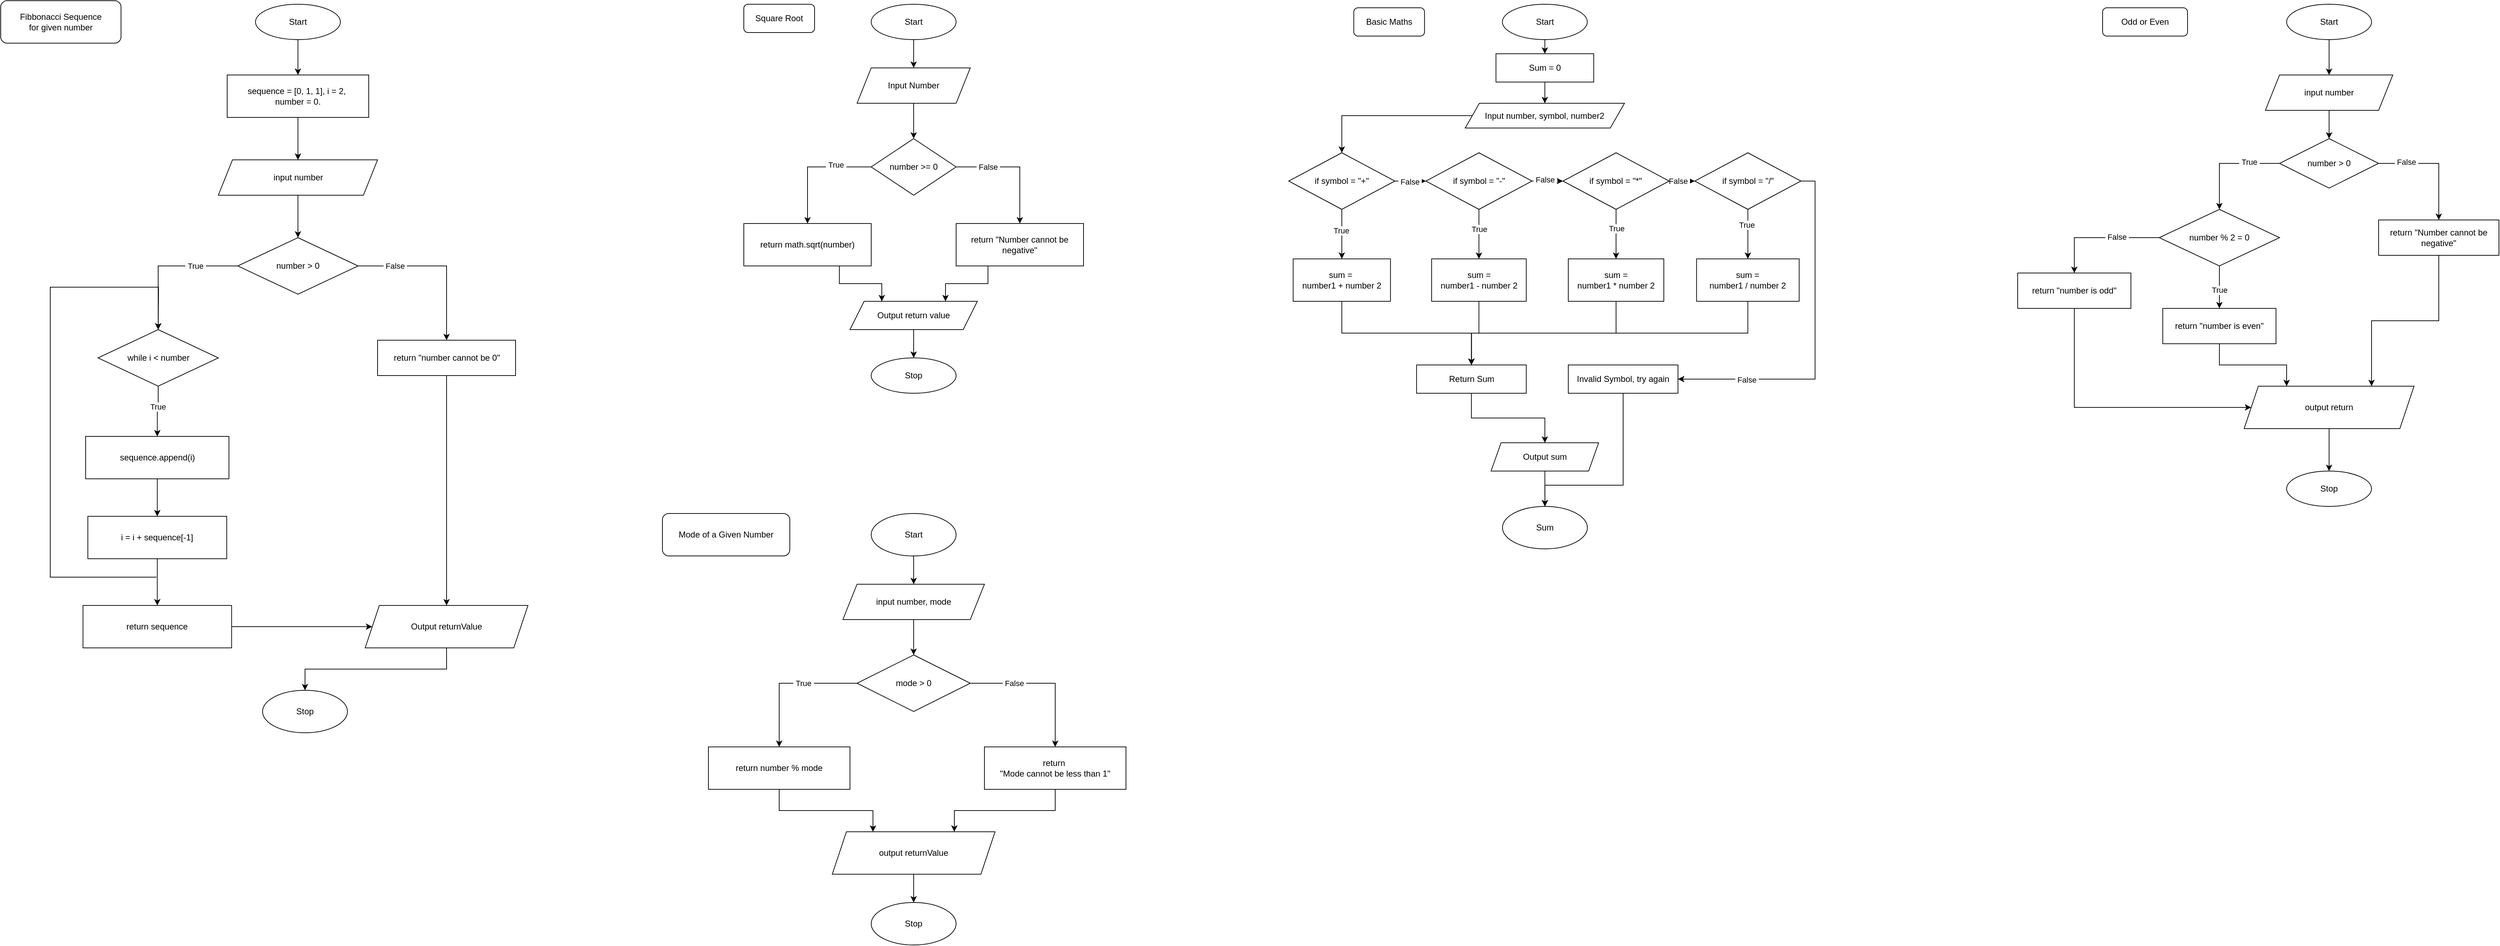 <mxfile version="28.1.0">
  <diagram name="Page-1" id="N7Pm-M6lshDgP5avCQsC">
    <mxGraphModel dx="2479" dy="568" grid="1" gridSize="10" guides="1" tooltips="1" connect="1" arrows="1" fold="1" page="1" pageScale="1" pageWidth="850" pageHeight="1100" math="0" shadow="0">
      <root>
        <mxCell id="0" />
        <mxCell id="1" parent="0" />
        <mxCell id="ULviqefrmIrI3ihV1RMq-7" style="edgeStyle=orthogonalEdgeStyle;rounded=0;orthogonalLoop=1;jettySize=auto;html=1;exitX=0.5;exitY=1;exitDx=0;exitDy=0;entryX=0.5;entryY=0;entryDx=0;entryDy=0;" parent="1" source="ULviqefrmIrI3ihV1RMq-1" target="ULviqefrmIrI3ihV1RMq-3" edge="1">
          <mxGeometry relative="1" as="geometry" />
        </mxCell>
        <mxCell id="ULviqefrmIrI3ihV1RMq-1" value="Start" style="ellipse;whiteSpace=wrap;html=1;" parent="1" vertex="1">
          <mxGeometry x="200" y="80" width="120" height="50" as="geometry" />
        </mxCell>
        <mxCell id="ULviqefrmIrI3ihV1RMq-2" value="Stop" style="ellipse;whiteSpace=wrap;html=1;" parent="1" vertex="1">
          <mxGeometry x="200" y="580" width="120" height="50" as="geometry" />
        </mxCell>
        <mxCell id="ULviqefrmIrI3ihV1RMq-6" style="edgeStyle=orthogonalEdgeStyle;rounded=0;orthogonalLoop=1;jettySize=auto;html=1;exitX=0.5;exitY=1;exitDx=0;exitDy=0;entryX=0.5;entryY=0;entryDx=0;entryDy=0;" parent="1" source="ULviqefrmIrI3ihV1RMq-3" target="ULviqefrmIrI3ihV1RMq-5" edge="1">
          <mxGeometry relative="1" as="geometry" />
        </mxCell>
        <mxCell id="ULviqefrmIrI3ihV1RMq-3" value="Input Number" style="shape=parallelogram;perimeter=parallelogramPerimeter;whiteSpace=wrap;html=1;fixedSize=1;" parent="1" vertex="1">
          <mxGeometry x="180" y="170" width="160" height="50" as="geometry" />
        </mxCell>
        <mxCell id="ULviqefrmIrI3ihV1RMq-10" style="edgeStyle=orthogonalEdgeStyle;rounded=0;orthogonalLoop=1;jettySize=auto;html=1;exitX=0;exitY=0.5;exitDx=0;exitDy=0;entryX=0.5;entryY=0;entryDx=0;entryDy=0;" parent="1" source="ULviqefrmIrI3ihV1RMq-5" target="ULviqefrmIrI3ihV1RMq-8" edge="1">
          <mxGeometry relative="1" as="geometry" />
        </mxCell>
        <mxCell id="ULviqefrmIrI3ihV1RMq-12" value="&amp;nbsp;True&amp;nbsp;" style="edgeLabel;html=1;align=center;verticalAlign=middle;resizable=0;points=[];" parent="ULviqefrmIrI3ihV1RMq-10" vertex="1" connectable="0">
          <mxGeometry x="-0.404" y="-3" relative="1" as="geometry">
            <mxPoint as="offset" />
          </mxGeometry>
        </mxCell>
        <mxCell id="ULviqefrmIrI3ihV1RMq-11" style="edgeStyle=orthogonalEdgeStyle;rounded=0;orthogonalLoop=1;jettySize=auto;html=1;exitX=1;exitY=0.5;exitDx=0;exitDy=0;entryX=0.5;entryY=0;entryDx=0;entryDy=0;" parent="1" source="ULviqefrmIrI3ihV1RMq-5" target="ULviqefrmIrI3ihV1RMq-9" edge="1">
          <mxGeometry relative="1" as="geometry" />
        </mxCell>
        <mxCell id="ULviqefrmIrI3ihV1RMq-13" value="&amp;nbsp;False&amp;nbsp;" style="edgeLabel;html=1;align=center;verticalAlign=middle;resizable=0;points=[];" parent="ULviqefrmIrI3ihV1RMq-11" vertex="1" connectable="0">
          <mxGeometry x="-0.475" relative="1" as="geometry">
            <mxPoint as="offset" />
          </mxGeometry>
        </mxCell>
        <mxCell id="ULviqefrmIrI3ihV1RMq-5" value="number &amp;gt;= 0" style="rhombus;whiteSpace=wrap;html=1;" parent="1" vertex="1">
          <mxGeometry x="200" y="270" width="120" height="80" as="geometry" />
        </mxCell>
        <mxCell id="ULviqefrmIrI3ihV1RMq-15" style="edgeStyle=orthogonalEdgeStyle;rounded=0;orthogonalLoop=1;jettySize=auto;html=1;exitX=0.75;exitY=1;exitDx=0;exitDy=0;entryX=0.25;entryY=0;entryDx=0;entryDy=0;" parent="1" source="ULviqefrmIrI3ihV1RMq-8" target="ULviqefrmIrI3ihV1RMq-14" edge="1">
          <mxGeometry relative="1" as="geometry" />
        </mxCell>
        <mxCell id="ULviqefrmIrI3ihV1RMq-8" value="return math.sqrt(number)" style="rounded=0;whiteSpace=wrap;html=1;" parent="1" vertex="1">
          <mxGeometry x="20" y="390" width="180" height="60" as="geometry" />
        </mxCell>
        <mxCell id="ULviqefrmIrI3ihV1RMq-16" style="edgeStyle=orthogonalEdgeStyle;rounded=0;orthogonalLoop=1;jettySize=auto;html=1;exitX=0.25;exitY=1;exitDx=0;exitDy=0;entryX=0.75;entryY=0;entryDx=0;entryDy=0;" parent="1" source="ULviqefrmIrI3ihV1RMq-9" target="ULviqefrmIrI3ihV1RMq-14" edge="1">
          <mxGeometry relative="1" as="geometry" />
        </mxCell>
        <mxCell id="ULviqefrmIrI3ihV1RMq-9" value="return &quot;Number cannot be negative&quot;" style="rounded=0;whiteSpace=wrap;html=1;" parent="1" vertex="1">
          <mxGeometry x="320" y="390" width="180" height="60" as="geometry" />
        </mxCell>
        <mxCell id="ULviqefrmIrI3ihV1RMq-17" style="edgeStyle=orthogonalEdgeStyle;rounded=0;orthogonalLoop=1;jettySize=auto;html=1;exitX=0.5;exitY=1;exitDx=0;exitDy=0;entryX=0.5;entryY=0;entryDx=0;entryDy=0;" parent="1" source="ULviqefrmIrI3ihV1RMq-14" target="ULviqefrmIrI3ihV1RMq-2" edge="1">
          <mxGeometry relative="1" as="geometry" />
        </mxCell>
        <mxCell id="ULviqefrmIrI3ihV1RMq-14" value="Output return value" style="shape=parallelogram;perimeter=parallelogramPerimeter;whiteSpace=wrap;html=1;fixedSize=1;size=20;" parent="1" vertex="1">
          <mxGeometry x="170" y="500" width="180" height="40" as="geometry" />
        </mxCell>
        <mxCell id="ULviqefrmIrI3ihV1RMq-18" value="Square Root" style="rounded=1;whiteSpace=wrap;html=1;" parent="1" vertex="1">
          <mxGeometry x="20" y="80" width="100" height="40" as="geometry" />
        </mxCell>
        <mxCell id="ULviqefrmIrI3ihV1RMq-36" style="edgeStyle=orthogonalEdgeStyle;rounded=0;orthogonalLoop=1;jettySize=auto;html=1;exitX=0.5;exitY=1;exitDx=0;exitDy=0;entryX=0.5;entryY=0;entryDx=0;entryDy=0;" parent="1" source="ULviqefrmIrI3ihV1RMq-19" target="ULviqefrmIrI3ihV1RMq-35" edge="1">
          <mxGeometry relative="1" as="geometry" />
        </mxCell>
        <mxCell id="ULviqefrmIrI3ihV1RMq-19" value="Start" style="ellipse;whiteSpace=wrap;html=1;" parent="1" vertex="1">
          <mxGeometry x="1091.87" y="80" width="120" height="50" as="geometry" />
        </mxCell>
        <mxCell id="ULviqefrmIrI3ihV1RMq-20" value="Basic Maths" style="rounded=1;whiteSpace=wrap;html=1;" parent="1" vertex="1">
          <mxGeometry x="881.87" y="85" width="100" height="40" as="geometry" />
        </mxCell>
        <mxCell id="ULviqefrmIrI3ihV1RMq-26" style="edgeStyle=orthogonalEdgeStyle;rounded=0;orthogonalLoop=1;jettySize=auto;html=1;entryX=0.5;entryY=0;entryDx=0;entryDy=0;" parent="1" source="ULviqefrmIrI3ihV1RMq-21" target="ULviqefrmIrI3ihV1RMq-22" edge="1">
          <mxGeometry relative="1" as="geometry" />
        </mxCell>
        <mxCell id="ULviqefrmIrI3ihV1RMq-21" value="Input number, symbol, number2" style="shape=parallelogram;perimeter=parallelogramPerimeter;whiteSpace=wrap;html=1;fixedSize=1;" parent="1" vertex="1">
          <mxGeometry x="1039.37" y="220" width="225" height="35" as="geometry" />
        </mxCell>
        <mxCell id="ULviqefrmIrI3ihV1RMq-27" style="edgeStyle=orthogonalEdgeStyle;rounded=0;orthogonalLoop=1;jettySize=auto;html=1;entryX=0;entryY=0.5;entryDx=0;entryDy=0;" parent="1" source="ULviqefrmIrI3ihV1RMq-22" target="ULviqefrmIrI3ihV1RMq-23" edge="1">
          <mxGeometry relative="1" as="geometry" />
        </mxCell>
        <mxCell id="ULviqefrmIrI3ihV1RMq-41" value="&amp;nbsp;False&amp;nbsp;" style="edgeLabel;html=1;align=center;verticalAlign=middle;resizable=0;points=[];" parent="ULviqefrmIrI3ihV1RMq-27" vertex="1" connectable="0">
          <mxGeometry x="-0.065" y="-1" relative="1" as="geometry">
            <mxPoint as="offset" />
          </mxGeometry>
        </mxCell>
        <mxCell id="ULviqefrmIrI3ihV1RMq-40" style="edgeStyle=orthogonalEdgeStyle;rounded=0;orthogonalLoop=1;jettySize=auto;html=1;exitX=0.5;exitY=1;exitDx=0;exitDy=0;entryX=0.5;entryY=0;entryDx=0;entryDy=0;" parent="1" source="ULviqefrmIrI3ihV1RMq-22" target="ULviqefrmIrI3ihV1RMq-33" edge="1">
          <mxGeometry relative="1" as="geometry" />
        </mxCell>
        <mxCell id="ULviqefrmIrI3ihV1RMq-44" value="True" style="edgeLabel;html=1;align=center;verticalAlign=middle;resizable=0;points=[];" parent="ULviqefrmIrI3ihV1RMq-40" vertex="1" connectable="0">
          <mxGeometry x="-0.14" y="-1" relative="1" as="geometry">
            <mxPoint as="offset" />
          </mxGeometry>
        </mxCell>
        <mxCell id="ULviqefrmIrI3ihV1RMq-22" value="if symbol = &quot;+&quot;" style="rhombus;whiteSpace=wrap;html=1;" parent="1" vertex="1">
          <mxGeometry x="789.99" y="290" width="150" height="80" as="geometry" />
        </mxCell>
        <mxCell id="ULviqefrmIrI3ihV1RMq-28" style="edgeStyle=orthogonalEdgeStyle;rounded=0;orthogonalLoop=1;jettySize=auto;html=1;entryX=0;entryY=0.5;entryDx=0;entryDy=0;" parent="1" source="ULviqefrmIrI3ihV1RMq-23" target="ULviqefrmIrI3ihV1RMq-24" edge="1">
          <mxGeometry relative="1" as="geometry" />
        </mxCell>
        <mxCell id="ULviqefrmIrI3ihV1RMq-42" value="&amp;nbsp;False&amp;nbsp;" style="edgeLabel;html=1;align=center;verticalAlign=middle;resizable=0;points=[];" parent="ULviqefrmIrI3ihV1RMq-28" vertex="1" connectable="0">
          <mxGeometry x="-0.177" y="2" relative="1" as="geometry">
            <mxPoint as="offset" />
          </mxGeometry>
        </mxCell>
        <mxCell id="ULviqefrmIrI3ihV1RMq-45" style="edgeStyle=orthogonalEdgeStyle;rounded=0;orthogonalLoop=1;jettySize=auto;html=1;exitX=0.5;exitY=1;exitDx=0;exitDy=0;entryX=0.5;entryY=0;entryDx=0;entryDy=0;" parent="1" source="ULviqefrmIrI3ihV1RMq-23" target="ULviqefrmIrI3ihV1RMq-34" edge="1">
          <mxGeometry relative="1" as="geometry" />
        </mxCell>
        <mxCell id="ULviqefrmIrI3ihV1RMq-48" value="True" style="edgeLabel;html=1;align=center;verticalAlign=middle;resizable=0;points=[];" parent="ULviqefrmIrI3ihV1RMq-45" vertex="1" connectable="0">
          <mxGeometry x="-0.215" relative="1" as="geometry">
            <mxPoint as="offset" />
          </mxGeometry>
        </mxCell>
        <mxCell id="ULviqefrmIrI3ihV1RMq-23" value="if symbol = &quot;-&quot;" style="rhombus;whiteSpace=wrap;html=1;" parent="1" vertex="1">
          <mxGeometry x="983.74" y="290" width="150" height="80" as="geometry" />
        </mxCell>
        <mxCell id="ULviqefrmIrI3ihV1RMq-29" style="edgeStyle=orthogonalEdgeStyle;rounded=0;orthogonalLoop=1;jettySize=auto;html=1;entryX=0;entryY=0.5;entryDx=0;entryDy=0;" parent="1" source="ULviqefrmIrI3ihV1RMq-24" target="ULviqefrmIrI3ihV1RMq-25" edge="1">
          <mxGeometry relative="1" as="geometry" />
        </mxCell>
        <mxCell id="ULviqefrmIrI3ihV1RMq-43" value="&amp;nbsp;False&amp;nbsp;" style="edgeLabel;html=1;align=center;verticalAlign=middle;resizable=0;points=[];" parent="ULviqefrmIrI3ihV1RMq-29" vertex="1" connectable="0">
          <mxGeometry x="-0.448" relative="1" as="geometry">
            <mxPoint as="offset" />
          </mxGeometry>
        </mxCell>
        <mxCell id="ULviqefrmIrI3ihV1RMq-46" style="edgeStyle=orthogonalEdgeStyle;rounded=0;orthogonalLoop=1;jettySize=auto;html=1;exitX=0.5;exitY=1;exitDx=0;exitDy=0;entryX=0.5;entryY=0;entryDx=0;entryDy=0;" parent="1" source="ULviqefrmIrI3ihV1RMq-24" target="ULviqefrmIrI3ihV1RMq-38" edge="1">
          <mxGeometry relative="1" as="geometry" />
        </mxCell>
        <mxCell id="ULviqefrmIrI3ihV1RMq-49" value="True" style="edgeLabel;html=1;align=center;verticalAlign=middle;resizable=0;points=[];" parent="ULviqefrmIrI3ihV1RMq-46" vertex="1" connectable="0">
          <mxGeometry x="-0.24" relative="1" as="geometry">
            <mxPoint as="offset" />
          </mxGeometry>
        </mxCell>
        <mxCell id="ULviqefrmIrI3ihV1RMq-24" value="if symbol = &quot;*&quot;" style="rhombus;whiteSpace=wrap;html=1;" parent="1" vertex="1">
          <mxGeometry x="1177.49" y="290" width="150" height="80" as="geometry" />
        </mxCell>
        <mxCell id="ULviqefrmIrI3ihV1RMq-47" style="edgeStyle=orthogonalEdgeStyle;rounded=0;orthogonalLoop=1;jettySize=auto;html=1;exitX=0.5;exitY=1;exitDx=0;exitDy=0;entryX=0.5;entryY=0;entryDx=0;entryDy=0;" parent="1" source="ULviqefrmIrI3ihV1RMq-25" target="ULviqefrmIrI3ihV1RMq-39" edge="1">
          <mxGeometry relative="1" as="geometry" />
        </mxCell>
        <mxCell id="ULviqefrmIrI3ihV1RMq-50" value="True" style="edgeLabel;html=1;align=center;verticalAlign=middle;resizable=0;points=[];" parent="ULviqefrmIrI3ihV1RMq-47" vertex="1" connectable="0">
          <mxGeometry x="-0.389" y="-2" relative="1" as="geometry">
            <mxPoint as="offset" />
          </mxGeometry>
        </mxCell>
        <mxCell id="ULviqefrmIrI3ihV1RMq-60" style="edgeStyle=orthogonalEdgeStyle;rounded=0;orthogonalLoop=1;jettySize=auto;html=1;exitX=1;exitY=0.5;exitDx=0;exitDy=0;entryX=1;entryY=0.5;entryDx=0;entryDy=0;" parent="1" source="ULviqefrmIrI3ihV1RMq-25" target="ULviqefrmIrI3ihV1RMq-51" edge="1">
          <mxGeometry relative="1" as="geometry" />
        </mxCell>
        <mxCell id="ULviqefrmIrI3ihV1RMq-61" value="&amp;nbsp;False&amp;nbsp;" style="edgeLabel;html=1;align=center;verticalAlign=middle;resizable=0;points=[];" parent="ULviqefrmIrI3ihV1RMq-60" vertex="1" connectable="0">
          <mxGeometry x="0.607" y="1" relative="1" as="geometry">
            <mxPoint as="offset" />
          </mxGeometry>
        </mxCell>
        <mxCell id="ULviqefrmIrI3ihV1RMq-25" value="if symbol = &quot;/&quot;" style="rhombus;whiteSpace=wrap;html=1;" parent="1" vertex="1">
          <mxGeometry x="1363.74" y="290" width="150" height="80" as="geometry" />
        </mxCell>
        <mxCell id="ULviqefrmIrI3ihV1RMq-55" style="edgeStyle=orthogonalEdgeStyle;rounded=0;orthogonalLoop=1;jettySize=auto;html=1;exitX=0.5;exitY=1;exitDx=0;exitDy=0;entryX=0.5;entryY=0;entryDx=0;entryDy=0;" parent="1" source="ULviqefrmIrI3ihV1RMq-33" target="ULviqefrmIrI3ihV1RMq-52" edge="1">
          <mxGeometry relative="1" as="geometry" />
        </mxCell>
        <mxCell id="ULviqefrmIrI3ihV1RMq-33" value="sum =&amp;nbsp;&lt;div&gt;number1 + number 2&lt;/div&gt;" style="rounded=0;whiteSpace=wrap;html=1;" parent="1" vertex="1">
          <mxGeometry x="796.24" y="440" width="137.51" height="60" as="geometry" />
        </mxCell>
        <mxCell id="ULviqefrmIrI3ihV1RMq-59" style="edgeStyle=orthogonalEdgeStyle;rounded=0;orthogonalLoop=1;jettySize=auto;html=1;exitX=0.5;exitY=1;exitDx=0;exitDy=0;entryX=0.5;entryY=0;entryDx=0;entryDy=0;" parent="1" source="ULviqefrmIrI3ihV1RMq-34" target="ULviqefrmIrI3ihV1RMq-52" edge="1">
          <mxGeometry relative="1" as="geometry" />
        </mxCell>
        <mxCell id="ULviqefrmIrI3ihV1RMq-34" value="sum =&lt;div&gt;number1 - number 2&lt;/div&gt;" style="rounded=0;whiteSpace=wrap;html=1;" parent="1" vertex="1">
          <mxGeometry x="991.86" y="440" width="133.76" height="60" as="geometry" />
        </mxCell>
        <mxCell id="ULviqefrmIrI3ihV1RMq-37" style="edgeStyle=orthogonalEdgeStyle;rounded=0;orthogonalLoop=1;jettySize=auto;html=1;exitX=0.5;exitY=1;exitDx=0;exitDy=0;entryX=0.5;entryY=0;entryDx=0;entryDy=0;" parent="1" source="ULviqefrmIrI3ihV1RMq-35" target="ULviqefrmIrI3ihV1RMq-21" edge="1">
          <mxGeometry relative="1" as="geometry" />
        </mxCell>
        <mxCell id="ULviqefrmIrI3ihV1RMq-35" value="Sum = 0" style="rounded=0;whiteSpace=wrap;html=1;" parent="1" vertex="1">
          <mxGeometry x="1082.8" y="150" width="138.13" height="40" as="geometry" />
        </mxCell>
        <mxCell id="ULviqefrmIrI3ihV1RMq-57" style="edgeStyle=orthogonalEdgeStyle;rounded=0;orthogonalLoop=1;jettySize=auto;html=1;exitX=0.5;exitY=1;exitDx=0;exitDy=0;entryX=0.5;entryY=0;entryDx=0;entryDy=0;" parent="1" source="ULviqefrmIrI3ihV1RMq-38" target="ULviqefrmIrI3ihV1RMq-52" edge="1">
          <mxGeometry relative="1" as="geometry" />
        </mxCell>
        <mxCell id="ULviqefrmIrI3ihV1RMq-38" value="sum =&lt;div&gt;number1 * number 2&lt;/div&gt;" style="rounded=0;whiteSpace=wrap;html=1;" parent="1" vertex="1">
          <mxGeometry x="1184.99" y="440" width="134.99" height="60" as="geometry" />
        </mxCell>
        <mxCell id="ULviqefrmIrI3ihV1RMq-58" style="edgeStyle=orthogonalEdgeStyle;rounded=0;orthogonalLoop=1;jettySize=auto;html=1;exitX=0.5;exitY=1;exitDx=0;exitDy=0;entryX=0.5;entryY=0;entryDx=0;entryDy=0;" parent="1" source="ULviqefrmIrI3ihV1RMq-39" target="ULviqefrmIrI3ihV1RMq-52" edge="1">
          <mxGeometry relative="1" as="geometry" />
        </mxCell>
        <mxCell id="ULviqefrmIrI3ihV1RMq-39" value="sum =&lt;div&gt;number1 / number 2&lt;/div&gt;" style="rounded=0;whiteSpace=wrap;html=1;" parent="1" vertex="1">
          <mxGeometry x="1366.24" y="440" width="145" height="60" as="geometry" />
        </mxCell>
        <mxCell id="ULviqefrmIrI3ihV1RMq-64" style="edgeStyle=orthogonalEdgeStyle;rounded=0;orthogonalLoop=1;jettySize=auto;html=1;exitX=0.5;exitY=1;exitDx=0;exitDy=0;entryX=0.5;entryY=0;entryDx=0;entryDy=0;" parent="1" source="ULviqefrmIrI3ihV1RMq-51" target="ULviqefrmIrI3ihV1RMq-54" edge="1">
          <mxGeometry relative="1" as="geometry">
            <Array as="points">
              <mxPoint x="1263" y="760" />
              <mxPoint x="1152" y="760" />
            </Array>
          </mxGeometry>
        </mxCell>
        <mxCell id="ULviqefrmIrI3ihV1RMq-51" value="Invalid Symbol, try again" style="rounded=0;whiteSpace=wrap;html=1;" parent="1" vertex="1">
          <mxGeometry x="1184.99" y="590" width="155" height="40" as="geometry" />
        </mxCell>
        <mxCell id="ULviqefrmIrI3ihV1RMq-62" style="edgeStyle=orthogonalEdgeStyle;rounded=0;orthogonalLoop=1;jettySize=auto;html=1;exitX=0.5;exitY=1;exitDx=0;exitDy=0;entryX=0.5;entryY=0;entryDx=0;entryDy=0;" parent="1" source="ULviqefrmIrI3ihV1RMq-52" target="ULviqefrmIrI3ihV1RMq-53" edge="1">
          <mxGeometry relative="1" as="geometry" />
        </mxCell>
        <mxCell id="ULviqefrmIrI3ihV1RMq-52" value="Return Sum" style="rounded=0;whiteSpace=wrap;html=1;" parent="1" vertex="1">
          <mxGeometry x="970.62" y="590" width="155" height="40" as="geometry" />
        </mxCell>
        <mxCell id="ULviqefrmIrI3ihV1RMq-63" style="edgeStyle=orthogonalEdgeStyle;rounded=0;orthogonalLoop=1;jettySize=auto;html=1;exitX=0.5;exitY=1;exitDx=0;exitDy=0;entryX=0.5;entryY=0;entryDx=0;entryDy=0;" parent="1" source="ULviqefrmIrI3ihV1RMq-53" target="ULviqefrmIrI3ihV1RMq-54" edge="1">
          <mxGeometry relative="1" as="geometry" />
        </mxCell>
        <mxCell id="ULviqefrmIrI3ihV1RMq-53" value="Output sum" style="shape=parallelogram;perimeter=parallelogramPerimeter;whiteSpace=wrap;html=1;fixedSize=1;size=14.13;" parent="1" vertex="1">
          <mxGeometry x="1075.87" y="700" width="152" height="40" as="geometry" />
        </mxCell>
        <mxCell id="ULviqefrmIrI3ihV1RMq-54" value="Sum" style="ellipse;whiteSpace=wrap;html=1;" parent="1" vertex="1">
          <mxGeometry x="1092" y="790" width="120" height="60" as="geometry" />
        </mxCell>
        <mxCell id="rDMae4r01eL3OOVDdPtL-11" style="edgeStyle=orthogonalEdgeStyle;rounded=0;orthogonalLoop=1;jettySize=auto;html=1;exitX=0.5;exitY=1;exitDx=0;exitDy=0;entryX=0.5;entryY=0;entryDx=0;entryDy=0;" parent="1" source="rDMae4r01eL3OOVDdPtL-1" target="rDMae4r01eL3OOVDdPtL-3" edge="1">
          <mxGeometry relative="1" as="geometry" />
        </mxCell>
        <mxCell id="rDMae4r01eL3OOVDdPtL-1" value="Start" style="ellipse;whiteSpace=wrap;html=1;" parent="1" vertex="1">
          <mxGeometry x="2200" y="80" width="120" height="50" as="geometry" />
        </mxCell>
        <mxCell id="rDMae4r01eL3OOVDdPtL-2" value="Odd or Even" style="rounded=1;whiteSpace=wrap;html=1;" parent="1" vertex="1">
          <mxGeometry x="1940" y="85" width="120" height="40" as="geometry" />
        </mxCell>
        <mxCell id="rDMae4r01eL3OOVDdPtL-10" style="edgeStyle=orthogonalEdgeStyle;rounded=0;orthogonalLoop=1;jettySize=auto;html=1;exitX=0.5;exitY=1;exitDx=0;exitDy=0;entryX=0.5;entryY=0;entryDx=0;entryDy=0;" parent="1" source="rDMae4r01eL3OOVDdPtL-3" target="rDMae4r01eL3OOVDdPtL-4" edge="1">
          <mxGeometry relative="1" as="geometry" />
        </mxCell>
        <mxCell id="rDMae4r01eL3OOVDdPtL-3" value="input number" style="shape=parallelogram;perimeter=parallelogramPerimeter;whiteSpace=wrap;html=1;fixedSize=1;" parent="1" vertex="1">
          <mxGeometry x="2170" y="180" width="180" height="50" as="geometry" />
        </mxCell>
        <mxCell id="rDMae4r01eL3OOVDdPtL-7" style="edgeStyle=orthogonalEdgeStyle;rounded=0;orthogonalLoop=1;jettySize=auto;html=1;exitX=0;exitY=0.5;exitDx=0;exitDy=0;entryX=0.5;entryY=0;entryDx=0;entryDy=0;" parent="1" source="rDMae4r01eL3OOVDdPtL-4" target="rDMae4r01eL3OOVDdPtL-6" edge="1">
          <mxGeometry relative="1" as="geometry" />
        </mxCell>
        <mxCell id="rDMae4r01eL3OOVDdPtL-17" value="&amp;nbsp;True&amp;nbsp;" style="edgeLabel;html=1;align=center;verticalAlign=middle;resizable=0;points=[];" parent="rDMae4r01eL3OOVDdPtL-7" vertex="1" connectable="0">
          <mxGeometry x="-0.421" y="-2" relative="1" as="geometry">
            <mxPoint as="offset" />
          </mxGeometry>
        </mxCell>
        <mxCell id="rDMae4r01eL3OOVDdPtL-12" style="edgeStyle=orthogonalEdgeStyle;rounded=0;orthogonalLoop=1;jettySize=auto;html=1;exitX=1;exitY=0.5;exitDx=0;exitDy=0;entryX=0.5;entryY=0;entryDx=0;entryDy=0;" parent="1" source="rDMae4r01eL3OOVDdPtL-4" target="rDMae4r01eL3OOVDdPtL-9" edge="1">
          <mxGeometry relative="1" as="geometry" />
        </mxCell>
        <mxCell id="rDMae4r01eL3OOVDdPtL-18" value="&amp;nbsp;False&amp;nbsp;" style="edgeLabel;html=1;align=center;verticalAlign=middle;resizable=0;points=[];" parent="rDMae4r01eL3OOVDdPtL-12" vertex="1" connectable="0">
          <mxGeometry x="-0.532" y="2" relative="1" as="geometry">
            <mxPoint as="offset" />
          </mxGeometry>
        </mxCell>
        <mxCell id="rDMae4r01eL3OOVDdPtL-4" value="number &amp;gt; 0" style="rhombus;whiteSpace=wrap;html=1;" parent="1" vertex="1">
          <mxGeometry x="2190" y="270" width="140" height="70" as="geometry" />
        </mxCell>
        <mxCell id="rDMae4r01eL3OOVDdPtL-15" style="edgeStyle=orthogonalEdgeStyle;rounded=0;orthogonalLoop=1;jettySize=auto;html=1;exitX=0;exitY=0.5;exitDx=0;exitDy=0;entryX=0.5;entryY=0;entryDx=0;entryDy=0;" parent="1" source="rDMae4r01eL3OOVDdPtL-6" target="rDMae4r01eL3OOVDdPtL-13" edge="1">
          <mxGeometry relative="1" as="geometry" />
        </mxCell>
        <mxCell id="rDMae4r01eL3OOVDdPtL-16" value="&amp;nbsp;False&amp;nbsp;" style="edgeLabel;html=1;align=center;verticalAlign=middle;resizable=0;points=[];" parent="rDMae4r01eL3OOVDdPtL-15" vertex="1" connectable="0">
          <mxGeometry x="-0.289" y="-1" relative="1" as="geometry">
            <mxPoint as="offset" />
          </mxGeometry>
        </mxCell>
        <mxCell id="rDMae4r01eL3OOVDdPtL-19" style="edgeStyle=orthogonalEdgeStyle;rounded=0;orthogonalLoop=1;jettySize=auto;html=1;exitX=0.5;exitY=1;exitDx=0;exitDy=0;entryX=0.5;entryY=0;entryDx=0;entryDy=0;" parent="1" source="rDMae4r01eL3OOVDdPtL-6" target="rDMae4r01eL3OOVDdPtL-14" edge="1">
          <mxGeometry relative="1" as="geometry" />
        </mxCell>
        <mxCell id="rDMae4r01eL3OOVDdPtL-20" value="True" style="edgeLabel;html=1;align=center;verticalAlign=middle;resizable=0;points=[];" parent="rDMae4r01eL3OOVDdPtL-19" vertex="1" connectable="0">
          <mxGeometry x="0.113" relative="1" as="geometry">
            <mxPoint as="offset" />
          </mxGeometry>
        </mxCell>
        <mxCell id="rDMae4r01eL3OOVDdPtL-6" value="number % 2 = 0" style="rhombus;whiteSpace=wrap;html=1;" parent="1" vertex="1">
          <mxGeometry x="2020" y="370" width="170" height="80" as="geometry" />
        </mxCell>
        <mxCell id="rDMae4r01eL3OOVDdPtL-24" style="edgeStyle=orthogonalEdgeStyle;rounded=0;orthogonalLoop=1;jettySize=auto;html=1;exitX=0.5;exitY=1;exitDx=0;exitDy=0;entryX=0.75;entryY=0;entryDx=0;entryDy=0;" parent="1" source="rDMae4r01eL3OOVDdPtL-9" target="rDMae4r01eL3OOVDdPtL-21" edge="1">
          <mxGeometry relative="1" as="geometry" />
        </mxCell>
        <mxCell id="rDMae4r01eL3OOVDdPtL-9" value="return &quot;Number cannot be negative&quot;" style="rounded=0;whiteSpace=wrap;html=1;" parent="1" vertex="1">
          <mxGeometry x="2330" y="385" width="170" height="50" as="geometry" />
        </mxCell>
        <mxCell id="rDMae4r01eL3OOVDdPtL-22" style="edgeStyle=orthogonalEdgeStyle;rounded=0;orthogonalLoop=1;jettySize=auto;html=1;exitX=0.5;exitY=1;exitDx=0;exitDy=0;entryX=0;entryY=0.5;entryDx=0;entryDy=0;" parent="1" source="rDMae4r01eL3OOVDdPtL-13" target="rDMae4r01eL3OOVDdPtL-21" edge="1">
          <mxGeometry relative="1" as="geometry">
            <Array as="points">
              <mxPoint x="1900" y="650" />
            </Array>
          </mxGeometry>
        </mxCell>
        <mxCell id="rDMae4r01eL3OOVDdPtL-13" value="return &quot;number is odd&quot;" style="rounded=0;whiteSpace=wrap;html=1;" parent="1" vertex="1">
          <mxGeometry x="1820" y="460" width="160" height="50" as="geometry" />
        </mxCell>
        <mxCell id="rDMae4r01eL3OOVDdPtL-23" style="edgeStyle=orthogonalEdgeStyle;rounded=0;orthogonalLoop=1;jettySize=auto;html=1;exitX=0.5;exitY=1;exitDx=0;exitDy=0;entryX=0.25;entryY=0;entryDx=0;entryDy=0;" parent="1" source="rDMae4r01eL3OOVDdPtL-14" target="rDMae4r01eL3OOVDdPtL-21" edge="1">
          <mxGeometry relative="1" as="geometry" />
        </mxCell>
        <mxCell id="rDMae4r01eL3OOVDdPtL-14" value="return &quot;number is even&quot;" style="rounded=0;whiteSpace=wrap;html=1;" parent="1" vertex="1">
          <mxGeometry x="2025" y="510" width="160" height="50" as="geometry" />
        </mxCell>
        <mxCell id="rDMae4r01eL3OOVDdPtL-26" style="edgeStyle=orthogonalEdgeStyle;rounded=0;orthogonalLoop=1;jettySize=auto;html=1;exitX=0.5;exitY=1;exitDx=0;exitDy=0;entryX=0.5;entryY=0;entryDx=0;entryDy=0;" parent="1" source="rDMae4r01eL3OOVDdPtL-21" target="rDMae4r01eL3OOVDdPtL-25" edge="1">
          <mxGeometry relative="1" as="geometry" />
        </mxCell>
        <mxCell id="rDMae4r01eL3OOVDdPtL-21" value="output return" style="shape=parallelogram;perimeter=parallelogramPerimeter;whiteSpace=wrap;html=1;fixedSize=1;" parent="1" vertex="1">
          <mxGeometry x="2140" y="620" width="240" height="60" as="geometry" />
        </mxCell>
        <mxCell id="rDMae4r01eL3OOVDdPtL-25" value="Stop" style="ellipse;whiteSpace=wrap;html=1;" parent="1" vertex="1">
          <mxGeometry x="2200" y="740" width="120" height="50" as="geometry" />
        </mxCell>
        <mxCell id="awhtREFP2zytxqU-kSv6-9" style="edgeStyle=orthogonalEdgeStyle;rounded=0;orthogonalLoop=1;jettySize=auto;html=1;exitX=0.5;exitY=1;exitDx=0;exitDy=0;entryX=0.5;entryY=0;entryDx=0;entryDy=0;" edge="1" parent="1" source="awhtREFP2zytxqU-kSv6-1" target="awhtREFP2zytxqU-kSv6-4">
          <mxGeometry relative="1" as="geometry" />
        </mxCell>
        <mxCell id="awhtREFP2zytxqU-kSv6-1" value="Start" style="ellipse;whiteSpace=wrap;html=1;" vertex="1" parent="1">
          <mxGeometry x="200" y="800" width="120" height="60" as="geometry" />
        </mxCell>
        <mxCell id="awhtREFP2zytxqU-kSv6-2" value="Stop" style="ellipse;whiteSpace=wrap;html=1;" vertex="1" parent="1">
          <mxGeometry x="200" y="1350" width="120" height="60" as="geometry" />
        </mxCell>
        <mxCell id="awhtREFP2zytxqU-kSv6-3" value="Mode of a Given Number" style="rounded=1;whiteSpace=wrap;html=1;" vertex="1" parent="1">
          <mxGeometry x="-95" y="800" width="180" height="60" as="geometry" />
        </mxCell>
        <mxCell id="awhtREFP2zytxqU-kSv6-10" style="edgeStyle=orthogonalEdgeStyle;rounded=0;orthogonalLoop=1;jettySize=auto;html=1;exitX=0.5;exitY=1;exitDx=0;exitDy=0;entryX=0.5;entryY=0;entryDx=0;entryDy=0;" edge="1" parent="1" source="awhtREFP2zytxqU-kSv6-4" target="awhtREFP2zytxqU-kSv6-5">
          <mxGeometry relative="1" as="geometry" />
        </mxCell>
        <mxCell id="awhtREFP2zytxqU-kSv6-4" value="input number, mode" style="shape=parallelogram;perimeter=parallelogramPerimeter;whiteSpace=wrap;html=1;fixedSize=1;" vertex="1" parent="1">
          <mxGeometry x="160" y="900" width="200" height="50" as="geometry" />
        </mxCell>
        <mxCell id="awhtREFP2zytxqU-kSv6-11" style="edgeStyle=orthogonalEdgeStyle;rounded=0;orthogonalLoop=1;jettySize=auto;html=1;exitX=0;exitY=0.5;exitDx=0;exitDy=0;entryX=0.5;entryY=0;entryDx=0;entryDy=0;" edge="1" parent="1" source="awhtREFP2zytxqU-kSv6-5" target="awhtREFP2zytxqU-kSv6-6">
          <mxGeometry relative="1" as="geometry" />
        </mxCell>
        <mxCell id="awhtREFP2zytxqU-kSv6-21" value="&amp;nbsp;True&amp;nbsp;" style="edgeLabel;html=1;align=center;verticalAlign=middle;resizable=0;points=[];" vertex="1" connectable="0" parent="awhtREFP2zytxqU-kSv6-11">
          <mxGeometry x="-0.236" relative="1" as="geometry">
            <mxPoint as="offset" />
          </mxGeometry>
        </mxCell>
        <mxCell id="awhtREFP2zytxqU-kSv6-12" style="edgeStyle=orthogonalEdgeStyle;rounded=0;orthogonalLoop=1;jettySize=auto;html=1;exitX=1;exitY=0.5;exitDx=0;exitDy=0;entryX=0.5;entryY=0;entryDx=0;entryDy=0;" edge="1" parent="1" source="awhtREFP2zytxqU-kSv6-5" target="awhtREFP2zytxqU-kSv6-8">
          <mxGeometry relative="1" as="geometry" />
        </mxCell>
        <mxCell id="awhtREFP2zytxqU-kSv6-22" value="&amp;nbsp;False&amp;nbsp;" style="edgeLabel;html=1;align=center;verticalAlign=middle;resizable=0;points=[];" vertex="1" connectable="0" parent="awhtREFP2zytxqU-kSv6-12">
          <mxGeometry x="-0.414" relative="1" as="geometry">
            <mxPoint as="offset" />
          </mxGeometry>
        </mxCell>
        <mxCell id="awhtREFP2zytxqU-kSv6-5" value="mode &amp;gt; 0" style="rhombus;whiteSpace=wrap;html=1;" vertex="1" parent="1">
          <mxGeometry x="180" y="1000" width="160" height="80" as="geometry" />
        </mxCell>
        <mxCell id="awhtREFP2zytxqU-kSv6-13" style="edgeStyle=orthogonalEdgeStyle;rounded=0;orthogonalLoop=1;jettySize=auto;html=1;exitX=0.5;exitY=1;exitDx=0;exitDy=0;entryX=0.25;entryY=0;entryDx=0;entryDy=0;" edge="1" parent="1" source="awhtREFP2zytxqU-kSv6-6" target="awhtREFP2zytxqU-kSv6-7">
          <mxGeometry relative="1" as="geometry" />
        </mxCell>
        <mxCell id="awhtREFP2zytxqU-kSv6-6" value="return number % mode" style="rounded=0;whiteSpace=wrap;html=1;" vertex="1" parent="1">
          <mxGeometry x="-30" y="1130" width="200" height="60" as="geometry" />
        </mxCell>
        <mxCell id="awhtREFP2zytxqU-kSv6-15" style="edgeStyle=orthogonalEdgeStyle;rounded=0;orthogonalLoop=1;jettySize=auto;html=1;exitX=0.5;exitY=1;exitDx=0;exitDy=0;entryX=0.5;entryY=0;entryDx=0;entryDy=0;" edge="1" parent="1" source="awhtREFP2zytxqU-kSv6-7" target="awhtREFP2zytxqU-kSv6-2">
          <mxGeometry relative="1" as="geometry" />
        </mxCell>
        <mxCell id="awhtREFP2zytxqU-kSv6-7" value="output returnValue" style="shape=parallelogram;perimeter=parallelogramPerimeter;whiteSpace=wrap;html=1;fixedSize=1;" vertex="1" parent="1">
          <mxGeometry x="145" y="1250" width="230" height="60" as="geometry" />
        </mxCell>
        <mxCell id="awhtREFP2zytxqU-kSv6-14" style="edgeStyle=orthogonalEdgeStyle;rounded=0;orthogonalLoop=1;jettySize=auto;html=1;exitX=0.5;exitY=1;exitDx=0;exitDy=0;entryX=0.75;entryY=0;entryDx=0;entryDy=0;" edge="1" parent="1" source="awhtREFP2zytxqU-kSv6-8" target="awhtREFP2zytxqU-kSv6-7">
          <mxGeometry relative="1" as="geometry" />
        </mxCell>
        <mxCell id="awhtREFP2zytxqU-kSv6-8" value="return&amp;nbsp;&lt;div&gt;&quot;Mode cannot be less than 1&quot;&lt;/div&gt;" style="rounded=0;whiteSpace=wrap;html=1;" vertex="1" parent="1">
          <mxGeometry x="360" y="1130" width="200" height="60" as="geometry" />
        </mxCell>
        <mxCell id="awhtREFP2zytxqU-kSv6-16" value="Fibbonacci Sequence&lt;div&gt;for given number&lt;/div&gt;" style="rounded=1;whiteSpace=wrap;html=1;" vertex="1" parent="1">
          <mxGeometry x="-1030" y="75" width="170" height="60" as="geometry" />
        </mxCell>
        <mxCell id="awhtREFP2zytxqU-kSv6-24" value="" style="edgeStyle=orthogonalEdgeStyle;rounded=0;orthogonalLoop=1;jettySize=auto;html=1;" edge="1" parent="1" source="awhtREFP2zytxqU-kSv6-17" target="awhtREFP2zytxqU-kSv6-18">
          <mxGeometry relative="1" as="geometry" />
        </mxCell>
        <mxCell id="awhtREFP2zytxqU-kSv6-17" value="Start" style="ellipse;whiteSpace=wrap;html=1;" vertex="1" parent="1">
          <mxGeometry x="-670" y="80" width="120" height="50" as="geometry" />
        </mxCell>
        <mxCell id="awhtREFP2zytxqU-kSv6-25" value="" style="edgeStyle=orthogonalEdgeStyle;rounded=0;orthogonalLoop=1;jettySize=auto;html=1;" edge="1" parent="1" source="awhtREFP2zytxqU-kSv6-18" target="awhtREFP2zytxqU-kSv6-20">
          <mxGeometry relative="1" as="geometry" />
        </mxCell>
        <mxCell id="awhtREFP2zytxqU-kSv6-18" value="sequence = [0, 1, 1], i = 2,&amp;nbsp;&lt;div&gt;number = 0.&lt;/div&gt;" style="rounded=0;whiteSpace=wrap;html=1;" vertex="1" parent="1">
          <mxGeometry x="-710" y="180" width="200" height="60" as="geometry" />
        </mxCell>
        <mxCell id="awhtREFP2zytxqU-kSv6-28" style="edgeStyle=orthogonalEdgeStyle;rounded=0;orthogonalLoop=1;jettySize=auto;html=1;exitX=0;exitY=0.5;exitDx=0;exitDy=0;entryX=0.5;entryY=0;entryDx=0;entryDy=0;" edge="1" parent="1" source="awhtREFP2zytxqU-kSv6-19" target="awhtREFP2zytxqU-kSv6-27">
          <mxGeometry relative="1" as="geometry" />
        </mxCell>
        <mxCell id="awhtREFP2zytxqU-kSv6-29" value="&amp;nbsp;True&amp;nbsp;" style="edgeLabel;html=1;align=center;verticalAlign=middle;resizable=0;points=[];" vertex="1" connectable="0" parent="awhtREFP2zytxqU-kSv6-28">
          <mxGeometry x="-0.406" relative="1" as="geometry">
            <mxPoint as="offset" />
          </mxGeometry>
        </mxCell>
        <mxCell id="awhtREFP2zytxqU-kSv6-40" style="edgeStyle=orthogonalEdgeStyle;rounded=0;orthogonalLoop=1;jettySize=auto;html=1;entryX=0.5;entryY=0;entryDx=0;entryDy=0;" edge="1" parent="1" source="awhtREFP2zytxqU-kSv6-19" target="awhtREFP2zytxqU-kSv6-37">
          <mxGeometry relative="1" as="geometry" />
        </mxCell>
        <mxCell id="awhtREFP2zytxqU-kSv6-41" value="&amp;nbsp;False&amp;nbsp;" style="edgeLabel;html=1;align=center;verticalAlign=middle;resizable=0;points=[];" vertex="1" connectable="0" parent="awhtREFP2zytxqU-kSv6-40">
          <mxGeometry x="-0.548" relative="1" as="geometry">
            <mxPoint as="offset" />
          </mxGeometry>
        </mxCell>
        <mxCell id="awhtREFP2zytxqU-kSv6-19" value="number &amp;gt; 0" style="rhombus;whiteSpace=wrap;html=1;" vertex="1" parent="1">
          <mxGeometry x="-695" y="410" width="170" height="80" as="geometry" />
        </mxCell>
        <mxCell id="awhtREFP2zytxqU-kSv6-26" value="" style="edgeStyle=orthogonalEdgeStyle;rounded=0;orthogonalLoop=1;jettySize=auto;html=1;" edge="1" parent="1" source="awhtREFP2zytxqU-kSv6-20" target="awhtREFP2zytxqU-kSv6-19">
          <mxGeometry relative="1" as="geometry" />
        </mxCell>
        <mxCell id="awhtREFP2zytxqU-kSv6-20" value="input number" style="shape=parallelogram;perimeter=parallelogramPerimeter;whiteSpace=wrap;html=1;fixedSize=1;" vertex="1" parent="1">
          <mxGeometry x="-722.5" y="300" width="225" height="50" as="geometry" />
        </mxCell>
        <mxCell id="awhtREFP2zytxqU-kSv6-31" style="edgeStyle=orthogonalEdgeStyle;rounded=0;orthogonalLoop=1;jettySize=auto;html=1;exitX=0.5;exitY=1;exitDx=0;exitDy=0;entryX=0.5;entryY=0;entryDx=0;entryDy=0;" edge="1" parent="1" source="awhtREFP2zytxqU-kSv6-27" target="awhtREFP2zytxqU-kSv6-30">
          <mxGeometry relative="1" as="geometry" />
        </mxCell>
        <mxCell id="awhtREFP2zytxqU-kSv6-32" value="True" style="edgeLabel;html=1;align=center;verticalAlign=middle;resizable=0;points=[];" vertex="1" connectable="0" parent="awhtREFP2zytxqU-kSv6-31">
          <mxGeometry x="-0.221" y="-1" relative="1" as="geometry">
            <mxPoint y="1" as="offset" />
          </mxGeometry>
        </mxCell>
        <mxCell id="awhtREFP2zytxqU-kSv6-27" value="while i &amp;lt; number" style="rhombus;whiteSpace=wrap;html=1;" vertex="1" parent="1">
          <mxGeometry x="-892.5" y="540" width="170" height="80" as="geometry" />
        </mxCell>
        <mxCell id="awhtREFP2zytxqU-kSv6-34" style="edgeStyle=orthogonalEdgeStyle;rounded=0;orthogonalLoop=1;jettySize=auto;html=1;exitX=0.5;exitY=1;exitDx=0;exitDy=0;entryX=0.5;entryY=0;entryDx=0;entryDy=0;" edge="1" parent="1" source="awhtREFP2zytxqU-kSv6-30" target="awhtREFP2zytxqU-kSv6-33">
          <mxGeometry relative="1" as="geometry" />
        </mxCell>
        <mxCell id="awhtREFP2zytxqU-kSv6-30" value="sequence.append(i)" style="rounded=0;whiteSpace=wrap;html=1;" vertex="1" parent="1">
          <mxGeometry x="-910" y="690.97" width="202.5" height="60" as="geometry" />
        </mxCell>
        <mxCell id="awhtREFP2zytxqU-kSv6-44" style="edgeStyle=orthogonalEdgeStyle;rounded=0;orthogonalLoop=1;jettySize=auto;html=1;entryX=0.5;entryY=0;entryDx=0;entryDy=0;" edge="1" parent="1" source="awhtREFP2zytxqU-kSv6-33" target="awhtREFP2zytxqU-kSv6-36">
          <mxGeometry relative="1" as="geometry" />
        </mxCell>
        <mxCell id="awhtREFP2zytxqU-kSv6-33" value="i = i + sequence[-1]" style="rounded=0;whiteSpace=wrap;html=1;" vertex="1" parent="1">
          <mxGeometry x="-906.87" y="803.97" width="196.25" height="60" as="geometry" />
        </mxCell>
        <mxCell id="awhtREFP2zytxqU-kSv6-50" style="edgeStyle=orthogonalEdgeStyle;rounded=0;orthogonalLoop=1;jettySize=auto;html=1;entryX=0;entryY=0.5;entryDx=0;entryDy=0;" edge="1" parent="1" source="awhtREFP2zytxqU-kSv6-36" target="awhtREFP2zytxqU-kSv6-48">
          <mxGeometry relative="1" as="geometry" />
        </mxCell>
        <mxCell id="awhtREFP2zytxqU-kSv6-36" value="return sequence" style="rounded=0;whiteSpace=wrap;html=1;" vertex="1" parent="1">
          <mxGeometry x="-913.74" y="930" width="210" height="60" as="geometry" />
        </mxCell>
        <mxCell id="awhtREFP2zytxqU-kSv6-49" style="edgeStyle=orthogonalEdgeStyle;rounded=0;orthogonalLoop=1;jettySize=auto;html=1;exitX=0.5;exitY=1;exitDx=0;exitDy=0;entryX=0.5;entryY=0;entryDx=0;entryDy=0;" edge="1" parent="1" source="awhtREFP2zytxqU-kSv6-37" target="awhtREFP2zytxqU-kSv6-48">
          <mxGeometry relative="1" as="geometry" />
        </mxCell>
        <mxCell id="awhtREFP2zytxqU-kSv6-37" value="return &quot;number cannot be 0&quot;" style="rounded=0;whiteSpace=wrap;html=1;" vertex="1" parent="1">
          <mxGeometry x="-497.5" y="555" width="195" height="50" as="geometry" />
        </mxCell>
        <mxCell id="awhtREFP2zytxqU-kSv6-46" value="" style="endArrow=classic;html=1;rounded=0;entryX=0.5;entryY=0;entryDx=0;entryDy=0;" edge="1" parent="1" target="awhtREFP2zytxqU-kSv6-27">
          <mxGeometry width="50" height="50" relative="1" as="geometry">
            <mxPoint x="-810" y="890" as="sourcePoint" />
            <mxPoint x="-810" y="490" as="targetPoint" />
            <Array as="points">
              <mxPoint x="-960" y="890" />
              <mxPoint x="-960" y="480" />
              <mxPoint x="-807" y="480" />
            </Array>
          </mxGeometry>
        </mxCell>
        <mxCell id="awhtREFP2zytxqU-kSv6-47" value="Stop" style="ellipse;whiteSpace=wrap;html=1;" vertex="1" parent="1">
          <mxGeometry x="-660" y="1050" width="120" height="60" as="geometry" />
        </mxCell>
        <mxCell id="awhtREFP2zytxqU-kSv6-51" style="edgeStyle=orthogonalEdgeStyle;rounded=0;orthogonalLoop=1;jettySize=auto;html=1;exitX=0.5;exitY=1;exitDx=0;exitDy=0;entryX=0.5;entryY=0;entryDx=0;entryDy=0;" edge="1" parent="1" source="awhtREFP2zytxqU-kSv6-48" target="awhtREFP2zytxqU-kSv6-47">
          <mxGeometry relative="1" as="geometry">
            <mxPoint x="-600" y="1050" as="targetPoint" />
          </mxGeometry>
        </mxCell>
        <mxCell id="awhtREFP2zytxqU-kSv6-48" value="Output returnValue" style="shape=parallelogram;perimeter=parallelogramPerimeter;whiteSpace=wrap;html=1;fixedSize=1;" vertex="1" parent="1">
          <mxGeometry x="-515" y="930" width="230" height="60" as="geometry" />
        </mxCell>
      </root>
    </mxGraphModel>
  </diagram>
</mxfile>

